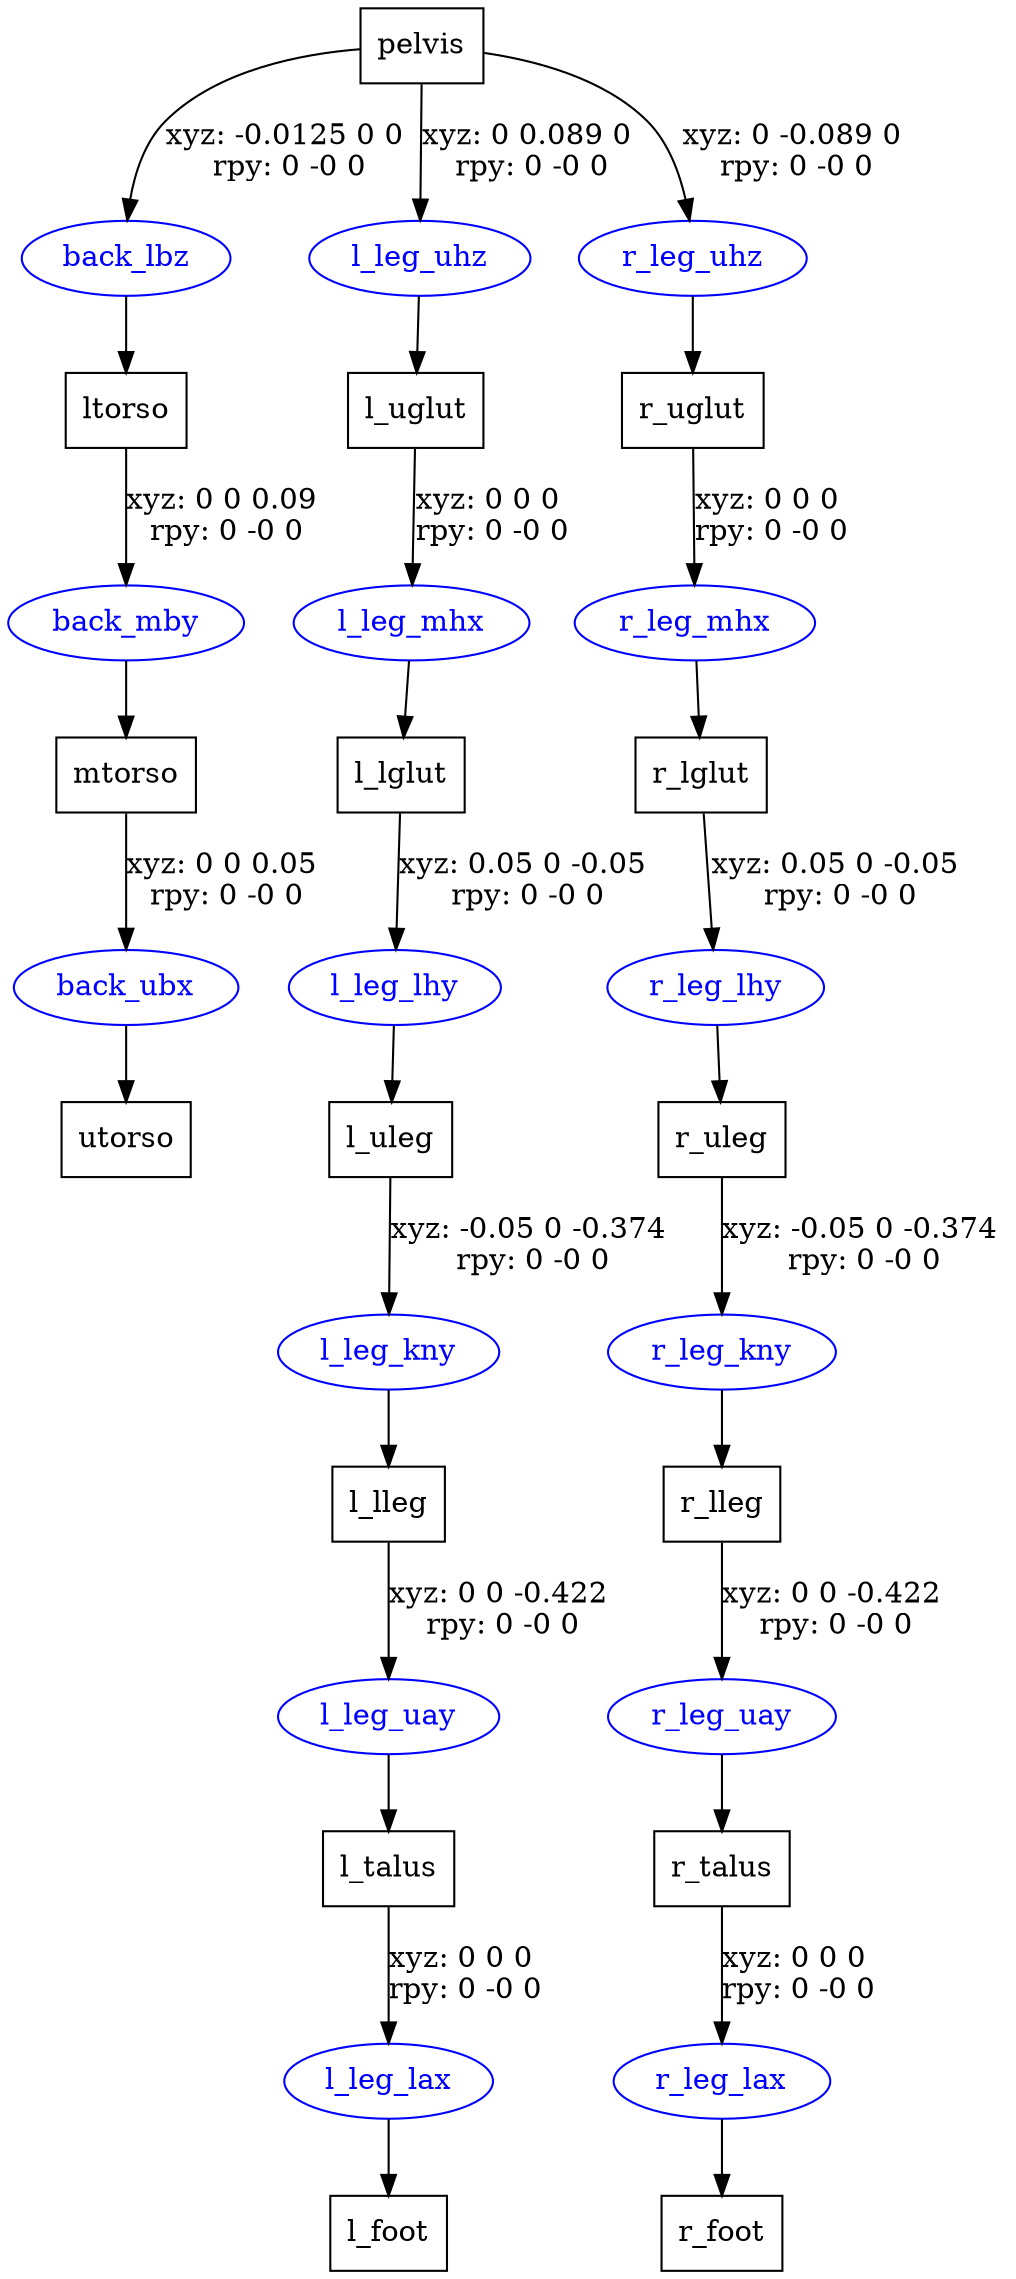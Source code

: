 digraph G {
node [shape=box];
"pelvis" [label="pelvis"];
"ltorso" [label="ltorso"];
"mtorso" [label="mtorso"];
"utorso" [label="utorso"];
"l_uglut" [label="l_uglut"];
"l_lglut" [label="l_lglut"];
"l_uleg" [label="l_uleg"];
"l_lleg" [label="l_lleg"];
"l_talus" [label="l_talus"];
"l_foot" [label="l_foot"];
"r_uglut" [label="r_uglut"];
"r_lglut" [label="r_lglut"];
"r_uleg" [label="r_uleg"];
"r_lleg" [label="r_lleg"];
"r_talus" [label="r_talus"];
"r_foot" [label="r_foot"];
node [shape=ellipse, color=blue, fontcolor=blue];
"pelvis" -> "back_lbz" [label="xyz: -0.0125 0 0 \nrpy: 0 -0 0"]
"back_lbz" -> "ltorso"
"ltorso" -> "back_mby" [label="xyz: 0 0 0.09 \nrpy: 0 -0 0"]
"back_mby" -> "mtorso"
"mtorso" -> "back_ubx" [label="xyz: 0 0 0.05 \nrpy: 0 -0 0"]
"back_ubx" -> "utorso"
"pelvis" -> "l_leg_uhz" [label="xyz: 0 0.089 0 \nrpy: 0 -0 0"]
"l_leg_uhz" -> "l_uglut"
"l_uglut" -> "l_leg_mhx" [label="xyz: 0 0 0 \nrpy: 0 -0 0"]
"l_leg_mhx" -> "l_lglut"
"l_lglut" -> "l_leg_lhy" [label="xyz: 0.05 0 -0.05 \nrpy: 0 -0 0"]
"l_leg_lhy" -> "l_uleg"
"l_uleg" -> "l_leg_kny" [label="xyz: -0.05 0 -0.374 \nrpy: 0 -0 0"]
"l_leg_kny" -> "l_lleg"
"l_lleg" -> "l_leg_uay" [label="xyz: 0 0 -0.422 \nrpy: 0 -0 0"]
"l_leg_uay" -> "l_talus"
"l_talus" -> "l_leg_lax" [label="xyz: 0 0 0 \nrpy: 0 -0 0"]
"l_leg_lax" -> "l_foot"
"pelvis" -> "r_leg_uhz" [label="xyz: 0 -0.089 0 \nrpy: 0 -0 0"]
"r_leg_uhz" -> "r_uglut"
"r_uglut" -> "r_leg_mhx" [label="xyz: 0 0 0 \nrpy: 0 -0 0"]
"r_leg_mhx" -> "r_lglut"
"r_lglut" -> "r_leg_lhy" [label="xyz: 0.05 0 -0.05 \nrpy: 0 -0 0"]
"r_leg_lhy" -> "r_uleg"
"r_uleg" -> "r_leg_kny" [label="xyz: -0.05 0 -0.374 \nrpy: 0 -0 0"]
"r_leg_kny" -> "r_lleg"
"r_lleg" -> "r_leg_uay" [label="xyz: 0 0 -0.422 \nrpy: 0 -0 0"]
"r_leg_uay" -> "r_talus"
"r_talus" -> "r_leg_lax" [label="xyz: 0 0 0 \nrpy: 0 -0 0"]
"r_leg_lax" -> "r_foot"
}
